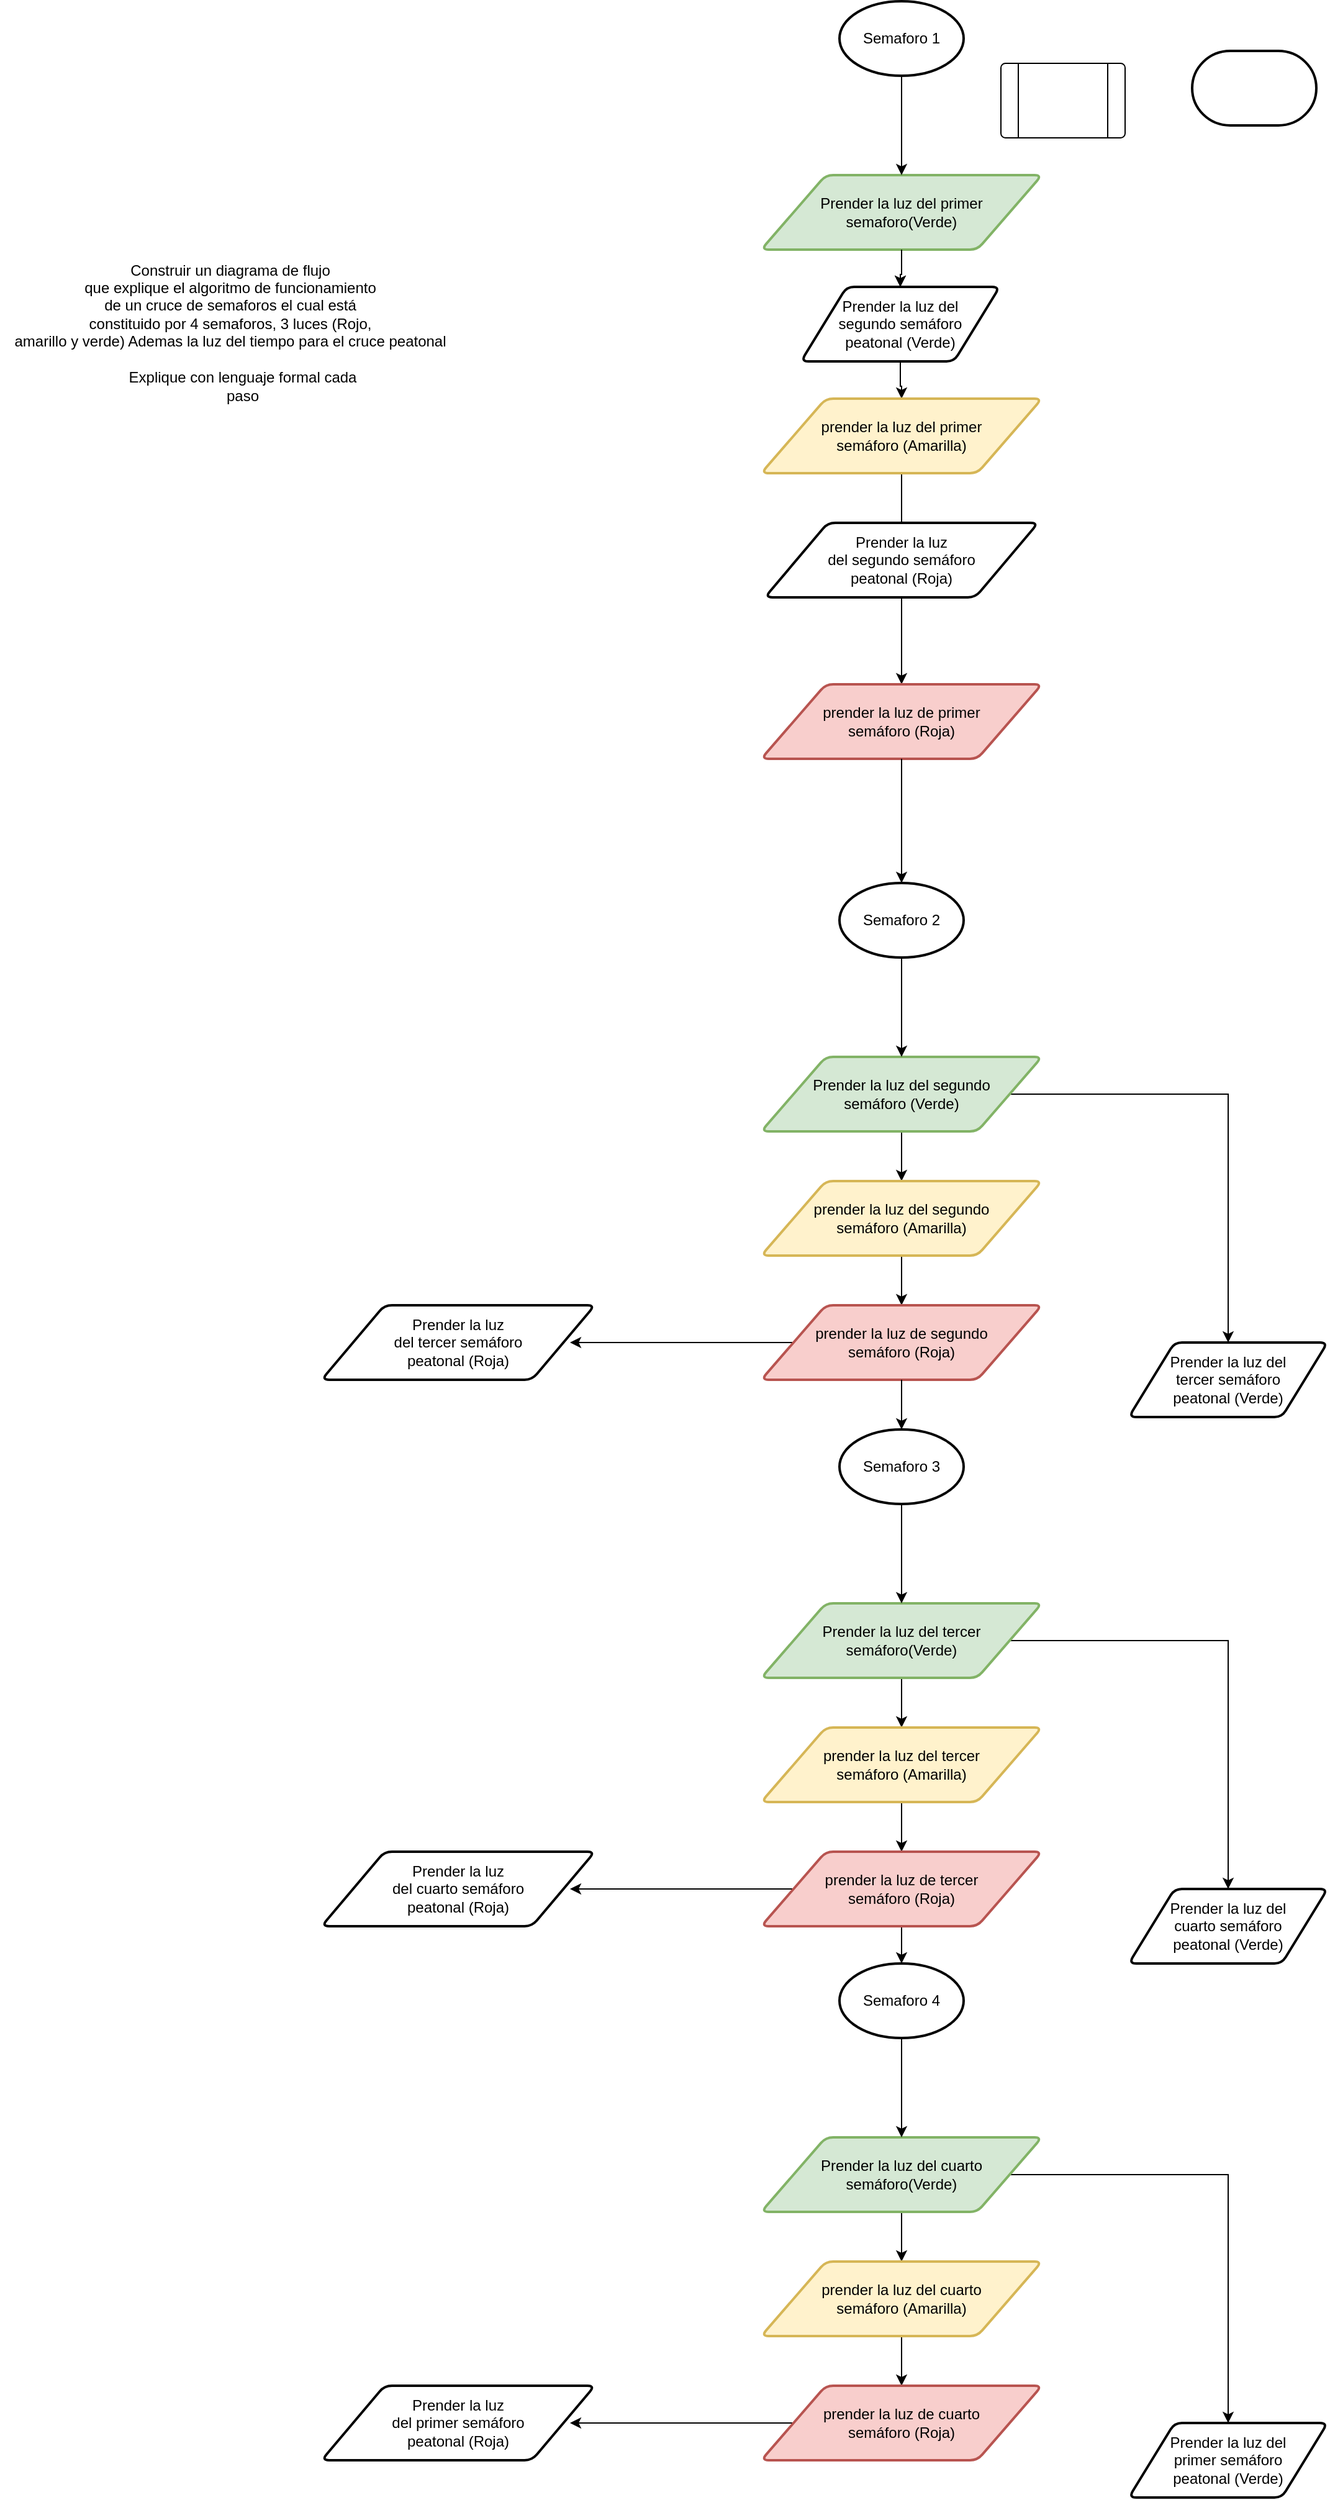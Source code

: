 <mxfile version="24.7.17" pages="2">
  <diagram name="Página-1" id="ZYOgfnYUkl0IyrpCrmTy">
    <mxGraphModel dx="2138" dy="1827" grid="1" gridSize="10" guides="1" tooltips="1" connect="1" arrows="1" fold="1" page="1" pageScale="1" pageWidth="827" pageHeight="1169" math="0" shadow="0">
      <root>
        <mxCell id="0" />
        <mxCell id="1" parent="0" />
        <mxCell id="VQxIy5oKjTjXK29pPRl6-27" value="" style="edgeStyle=orthogonalEdgeStyle;rounded=0;orthogonalLoop=1;jettySize=auto;html=1;" parent="1" source="VQxIy5oKjTjXK29pPRl6-36" target="VQxIy5oKjTjXK29pPRl6-13" edge="1">
          <mxGeometry relative="1" as="geometry" />
        </mxCell>
        <mxCell id="VQxIy5oKjTjXK29pPRl6-35" style="edgeStyle=orthogonalEdgeStyle;rounded=0;orthogonalLoop=1;jettySize=auto;html=1;" parent="1" source="VQxIy5oKjTjXK29pPRl6-8" target="VQxIy5oKjTjXK29pPRl6-36" edge="1">
          <mxGeometry relative="1" as="geometry">
            <mxPoint x="719" y="170" as="targetPoint" />
          </mxGeometry>
        </mxCell>
        <mxCell id="VQxIy5oKjTjXK29pPRl6-8" value="Prender la luz del primer&lt;div&gt;&lt;span style=&quot;background-color: initial;&quot;&gt;semaforo(Verde)&lt;/span&gt;&lt;/div&gt;" style="shape=parallelogram;html=1;strokeWidth=2;perimeter=parallelogramPerimeter;whiteSpace=wrap;rounded=1;arcSize=12;size=0.23;fillColor=#d5e8d4;strokeColor=#82b366;" parent="1" vertex="1">
          <mxGeometry x="363" y="-170" width="226" height="60" as="geometry" />
        </mxCell>
        <mxCell id="VQxIy5oKjTjXK29pPRl6-28" value="" style="edgeStyle=orthogonalEdgeStyle;rounded=0;orthogonalLoop=1;jettySize=auto;html=1;" parent="1" source="VQxIy5oKjTjXK29pPRl6-13" target="VQxIy5oKjTjXK29pPRl6-14" edge="1">
          <mxGeometry relative="1" as="geometry" />
        </mxCell>
        <mxCell id="VQxIy5oKjTjXK29pPRl6-13" value="prender la luz del primer&lt;div&gt;semáforo&amp;nbsp;&lt;span style=&quot;background-color: initial;&quot;&gt;(Amarilla)&lt;/span&gt;&lt;/div&gt;" style="shape=parallelogram;html=1;strokeWidth=2;perimeter=parallelogramPerimeter;whiteSpace=wrap;rounded=1;arcSize=12;size=0.23;fillColor=#fff2cc;strokeColor=#d6b656;" parent="1" vertex="1">
          <mxGeometry x="363" y="10" width="226" height="60" as="geometry" />
        </mxCell>
        <mxCell id="VQxIy5oKjTjXK29pPRl6-14" value="prender la luz de primer&lt;div&gt;semáforo&amp;nbsp;&lt;span style=&quot;background-color: initial;&quot;&gt;(Roja)&lt;/span&gt;&lt;/div&gt;" style="shape=parallelogram;html=1;strokeWidth=2;perimeter=parallelogramPerimeter;whiteSpace=wrap;rounded=1;arcSize=12;size=0.23;fillColor=#f8cecc;strokeColor=#b85450;" parent="1" vertex="1">
          <mxGeometry x="363" y="240" width="226" height="60" as="geometry" />
        </mxCell>
        <mxCell id="VQxIy5oKjTjXK29pPRl6-26" value="" style="edgeStyle=orthogonalEdgeStyle;rounded=0;orthogonalLoop=1;jettySize=auto;html=1;" parent="1" source="VQxIy5oKjTjXK29pPRl6-15" target="VQxIy5oKjTjXK29pPRl6-8" edge="1">
          <mxGeometry relative="1" as="geometry" />
        </mxCell>
        <mxCell id="VQxIy5oKjTjXK29pPRl6-15" value="Semaforo 1" style="strokeWidth=2;html=1;shape=mxgraph.flowchart.start_1;whiteSpace=wrap;" parent="1" vertex="1">
          <mxGeometry x="426" y="-310" width="100" height="60" as="geometry" />
        </mxCell>
        <mxCell id="VQxIy5oKjTjXK29pPRl6-24" value="Construir un diagrama de flujo&lt;div&gt;que explique el algoritmo de funcionamiento&lt;/div&gt;&lt;div&gt;de un cruce de semaforos el cual está&lt;/div&gt;&lt;div&gt;constituido por 4 semaforos, 3 luces (Rojo,&lt;/div&gt;&lt;div&gt;amarillo y verde) Ademas la luz del tiempo para el cruce peatonal&lt;/div&gt;" style="text;html=1;align=center;verticalAlign=middle;resizable=0;points=[];autosize=1;strokeColor=none;fillColor=none;" parent="1" vertex="1">
          <mxGeometry x="-250" y="-110" width="370" height="90" as="geometry" />
        </mxCell>
        <mxCell id="VQxIy5oKjTjXK29pPRl6-25" value="Explique con lenguaje formal cada&lt;div&gt;paso&lt;/div&gt;" style="text;html=1;align=center;verticalAlign=middle;resizable=0;points=[];autosize=1;strokeColor=none;fillColor=none;" parent="1" vertex="1">
          <mxGeometry x="-160" y="-20" width="210" height="40" as="geometry" />
        </mxCell>
        <mxCell id="VQxIy5oKjTjXK29pPRl6-30" value="" style="strokeWidth=2;html=1;shape=mxgraph.flowchart.terminator;whiteSpace=wrap;" parent="1" vertex="1">
          <mxGeometry x="710" y="-270" width="100" height="60" as="geometry" />
        </mxCell>
        <mxCell id="VQxIy5oKjTjXK29pPRl6-31" value="" style="verticalLabelPosition=bottom;verticalAlign=top;html=1;shape=process;whiteSpace=wrap;rounded=1;size=0.14;arcSize=6;" parent="1" vertex="1">
          <mxGeometry x="556" y="-260" width="100" height="60" as="geometry" />
        </mxCell>
        <mxCell id="VQxIy5oKjTjXK29pPRl6-38" value="Prender la luz&lt;div&gt;del segundo semáforo&lt;/div&gt;&lt;div&gt;peatonal (Roja)&lt;/div&gt;" style="shape=parallelogram;html=1;strokeWidth=2;perimeter=parallelogramPerimeter;whiteSpace=wrap;rounded=1;arcSize=12;size=0.23;" parent="1" vertex="1">
          <mxGeometry x="366" y="110" width="220" height="60" as="geometry" />
        </mxCell>
        <mxCell id="VQxIy5oKjTjXK29pPRl6-41" value="" style="edgeStyle=orthogonalEdgeStyle;rounded=0;orthogonalLoop=1;jettySize=auto;html=1;" parent="1" source="VQxIy5oKjTjXK29pPRl6-43" target="VQxIy5oKjTjXK29pPRl6-45" edge="1">
          <mxGeometry relative="1" as="geometry" />
        </mxCell>
        <mxCell id="VQxIy5oKjTjXK29pPRl6-42" style="edgeStyle=orthogonalEdgeStyle;rounded=0;orthogonalLoop=1;jettySize=auto;html=1;" parent="1" source="VQxIy5oKjTjXK29pPRl6-43" target="VQxIy5oKjTjXK29pPRl6-50" edge="1">
          <mxGeometry relative="1" as="geometry">
            <mxPoint x="719" y="800" as="targetPoint" />
          </mxGeometry>
        </mxCell>
        <mxCell id="VQxIy5oKjTjXK29pPRl6-43" value="Prender la luz del segundo&lt;br&gt;&lt;div&gt;&lt;span style=&quot;background-color: initial;&quot;&gt;semáforo&amp;nbsp;&lt;/span&gt;&lt;span style=&quot;background-color: initial;&quot;&gt;(Verde)&lt;/span&gt;&lt;/div&gt;" style="shape=parallelogram;html=1;strokeWidth=2;perimeter=parallelogramPerimeter;whiteSpace=wrap;rounded=1;arcSize=12;size=0.23;fillColor=#d5e8d4;strokeColor=#82b366;" parent="1" vertex="1">
          <mxGeometry x="363" y="540" width="226" height="60" as="geometry" />
        </mxCell>
        <mxCell id="VQxIy5oKjTjXK29pPRl6-44" value="" style="edgeStyle=orthogonalEdgeStyle;rounded=0;orthogonalLoop=1;jettySize=auto;html=1;" parent="1" source="VQxIy5oKjTjXK29pPRl6-45" target="VQxIy5oKjTjXK29pPRl6-47" edge="1">
          <mxGeometry relative="1" as="geometry" />
        </mxCell>
        <mxCell id="VQxIy5oKjTjXK29pPRl6-45" value="prender la luz del segundo&lt;div&gt;semáforo&amp;nbsp;&lt;span style=&quot;background-color: initial;&quot;&gt;(Amarilla)&lt;/span&gt;&lt;/div&gt;" style="shape=parallelogram;html=1;strokeWidth=2;perimeter=parallelogramPerimeter;whiteSpace=wrap;rounded=1;arcSize=12;size=0.23;fillColor=#fff2cc;strokeColor=#d6b656;" parent="1" vertex="1">
          <mxGeometry x="363" y="640" width="226" height="60" as="geometry" />
        </mxCell>
        <mxCell id="VQxIy5oKjTjXK29pPRl6-46" style="edgeStyle=orthogonalEdgeStyle;rounded=0;orthogonalLoop=1;jettySize=auto;html=1;exitX=0;exitY=0.5;exitDx=0;exitDy=0;" parent="1" source="VQxIy5oKjTjXK29pPRl6-47" edge="1">
          <mxGeometry relative="1" as="geometry">
            <mxPoint x="209" y="770" as="targetPoint" />
          </mxGeometry>
        </mxCell>
        <mxCell id="VQxIy5oKjTjXK29pPRl6-47" value="prender la luz de segundo&lt;div&gt;semáforo&amp;nbsp;&lt;span style=&quot;background-color: initial;&quot;&gt;(Roja)&lt;/span&gt;&lt;/div&gt;" style="shape=parallelogram;html=1;strokeWidth=2;perimeter=parallelogramPerimeter;whiteSpace=wrap;rounded=1;arcSize=12;size=0.23;fillColor=#f8cecc;strokeColor=#b85450;" parent="1" vertex="1">
          <mxGeometry x="363" y="740" width="226" height="60" as="geometry" />
        </mxCell>
        <mxCell id="VQxIy5oKjTjXK29pPRl6-48" value="" style="edgeStyle=orthogonalEdgeStyle;rounded=0;orthogonalLoop=1;jettySize=auto;html=1;" parent="1" source="VQxIy5oKjTjXK29pPRl6-49" target="VQxIy5oKjTjXK29pPRl6-43" edge="1">
          <mxGeometry relative="1" as="geometry" />
        </mxCell>
        <mxCell id="VQxIy5oKjTjXK29pPRl6-49" value="Semaforo 2" style="strokeWidth=2;html=1;shape=mxgraph.flowchart.start_1;whiteSpace=wrap;" parent="1" vertex="1">
          <mxGeometry x="426" y="400" width="100" height="60" as="geometry" />
        </mxCell>
        <mxCell id="VQxIy5oKjTjXK29pPRl6-50" value="Prender la luz del&lt;div&gt;tercer semáforo&lt;/div&gt;&lt;div&gt;peatonal (Verde)&lt;/div&gt;" style="shape=parallelogram;html=1;strokeWidth=2;perimeter=parallelogramPerimeter;whiteSpace=wrap;rounded=1;arcSize=12;size=0.23;" parent="1" vertex="1">
          <mxGeometry x="659" y="770" width="160" height="60" as="geometry" />
        </mxCell>
        <mxCell id="VQxIy5oKjTjXK29pPRl6-51" value="Prender la luz&lt;div&gt;del tercer semáforo&lt;/div&gt;&lt;div&gt;peatonal (Roja)&lt;/div&gt;" style="shape=parallelogram;html=1;strokeWidth=2;perimeter=parallelogramPerimeter;whiteSpace=wrap;rounded=1;arcSize=12;size=0.23;" parent="1" vertex="1">
          <mxGeometry x="9" y="740" width="220" height="60" as="geometry" />
        </mxCell>
        <mxCell id="VQxIy5oKjTjXK29pPRl6-55" style="edgeStyle=orthogonalEdgeStyle;rounded=0;orthogonalLoop=1;jettySize=auto;html=1;exitX=0.5;exitY=1;exitDx=0;exitDy=0;entryX=0.5;entryY=0;entryDx=0;entryDy=0;entryPerimeter=0;" parent="1" source="VQxIy5oKjTjXK29pPRl6-14" target="VQxIy5oKjTjXK29pPRl6-49" edge="1">
          <mxGeometry relative="1" as="geometry" />
        </mxCell>
        <mxCell id="VQxIy5oKjTjXK29pPRl6-56" value="" style="edgeStyle=orthogonalEdgeStyle;rounded=0;orthogonalLoop=1;jettySize=auto;html=1;" parent="1" source="VQxIy5oKjTjXK29pPRl6-58" target="VQxIy5oKjTjXK29pPRl6-60" edge="1">
          <mxGeometry relative="1" as="geometry" />
        </mxCell>
        <mxCell id="VQxIy5oKjTjXK29pPRl6-57" style="edgeStyle=orthogonalEdgeStyle;rounded=0;orthogonalLoop=1;jettySize=auto;html=1;" parent="1" source="VQxIy5oKjTjXK29pPRl6-58" target="VQxIy5oKjTjXK29pPRl6-65" edge="1">
          <mxGeometry relative="1" as="geometry">
            <mxPoint x="719" y="1240" as="targetPoint" />
          </mxGeometry>
        </mxCell>
        <mxCell id="VQxIy5oKjTjXK29pPRl6-58" value="Prender la luz del tercer&lt;br&gt;&lt;div&gt;&lt;span style=&quot;background-color: initial;&quot;&gt;semáforo&lt;/span&gt;&lt;span style=&quot;background-color: initial;&quot;&gt;(Verde)&lt;/span&gt;&lt;/div&gt;" style="shape=parallelogram;html=1;strokeWidth=2;perimeter=parallelogramPerimeter;whiteSpace=wrap;rounded=1;arcSize=12;size=0.23;fillColor=#d5e8d4;strokeColor=#82b366;" parent="1" vertex="1">
          <mxGeometry x="363" y="980" width="226" height="60" as="geometry" />
        </mxCell>
        <mxCell id="VQxIy5oKjTjXK29pPRl6-59" value="" style="edgeStyle=orthogonalEdgeStyle;rounded=0;orthogonalLoop=1;jettySize=auto;html=1;" parent="1" source="VQxIy5oKjTjXK29pPRl6-60" target="VQxIy5oKjTjXK29pPRl6-62" edge="1">
          <mxGeometry relative="1" as="geometry" />
        </mxCell>
        <mxCell id="VQxIy5oKjTjXK29pPRl6-60" value="prender la luz del tercer&lt;div&gt;semáforo&amp;nbsp;&lt;span style=&quot;background-color: initial;&quot;&gt;(Amarilla)&lt;/span&gt;&lt;/div&gt;" style="shape=parallelogram;html=1;strokeWidth=2;perimeter=parallelogramPerimeter;whiteSpace=wrap;rounded=1;arcSize=12;size=0.23;fillColor=#fff2cc;strokeColor=#d6b656;" parent="1" vertex="1">
          <mxGeometry x="363" y="1080" width="226" height="60" as="geometry" />
        </mxCell>
        <mxCell id="VQxIy5oKjTjXK29pPRl6-61" style="edgeStyle=orthogonalEdgeStyle;rounded=0;orthogonalLoop=1;jettySize=auto;html=1;exitX=0;exitY=0.5;exitDx=0;exitDy=0;" parent="1" source="VQxIy5oKjTjXK29pPRl6-62" edge="1">
          <mxGeometry relative="1" as="geometry">
            <mxPoint x="209" y="1210" as="targetPoint" />
          </mxGeometry>
        </mxCell>
        <mxCell id="VQxIy5oKjTjXK29pPRl6-79" value="" style="edgeStyle=orthogonalEdgeStyle;rounded=0;orthogonalLoop=1;jettySize=auto;html=1;" parent="1" source="VQxIy5oKjTjXK29pPRl6-62" target="VQxIy5oKjTjXK29pPRl6-76" edge="1">
          <mxGeometry relative="1" as="geometry" />
        </mxCell>
        <mxCell id="VQxIy5oKjTjXK29pPRl6-62" value="prender la luz de tercer&lt;div&gt;semáforo&amp;nbsp;&lt;span style=&quot;background-color: initial;&quot;&gt;(Roja)&lt;/span&gt;&lt;/div&gt;" style="shape=parallelogram;html=1;strokeWidth=2;perimeter=parallelogramPerimeter;whiteSpace=wrap;rounded=1;arcSize=12;size=0.23;fillColor=#f8cecc;strokeColor=#b85450;" parent="1" vertex="1">
          <mxGeometry x="363" y="1180" width="226" height="60" as="geometry" />
        </mxCell>
        <mxCell id="VQxIy5oKjTjXK29pPRl6-63" value="" style="edgeStyle=orthogonalEdgeStyle;rounded=0;orthogonalLoop=1;jettySize=auto;html=1;" parent="1" source="VQxIy5oKjTjXK29pPRl6-64" target="VQxIy5oKjTjXK29pPRl6-58" edge="1">
          <mxGeometry relative="1" as="geometry" />
        </mxCell>
        <mxCell id="VQxIy5oKjTjXK29pPRl6-64" value="Semaforo 3" style="strokeWidth=2;html=1;shape=mxgraph.flowchart.start_1;whiteSpace=wrap;" parent="1" vertex="1">
          <mxGeometry x="426" y="840" width="100" height="60" as="geometry" />
        </mxCell>
        <mxCell id="VQxIy5oKjTjXK29pPRl6-65" value="Prender la luz del&lt;div&gt;cuarto semáforo&lt;/div&gt;&lt;div&gt;peatonal (Verde)&lt;/div&gt;" style="shape=parallelogram;html=1;strokeWidth=2;perimeter=parallelogramPerimeter;whiteSpace=wrap;rounded=1;arcSize=12;size=0.23;" parent="1" vertex="1">
          <mxGeometry x="659" y="1210" width="160" height="60" as="geometry" />
        </mxCell>
        <mxCell id="VQxIy5oKjTjXK29pPRl6-66" value="Prender la luz&lt;div&gt;del cuarto semáforo&lt;/div&gt;&lt;div&gt;peatonal (Roja)&lt;/div&gt;" style="shape=parallelogram;html=1;strokeWidth=2;perimeter=parallelogramPerimeter;whiteSpace=wrap;rounded=1;arcSize=12;size=0.23;" parent="1" vertex="1">
          <mxGeometry x="9" y="1180" width="220" height="60" as="geometry" />
        </mxCell>
        <mxCell id="VQxIy5oKjTjXK29pPRl6-67" style="edgeStyle=orthogonalEdgeStyle;rounded=0;orthogonalLoop=1;jettySize=auto;html=1;exitX=0.5;exitY=1;exitDx=0;exitDy=0;entryX=0.5;entryY=0;entryDx=0;entryDy=0;entryPerimeter=0;" parent="1" source="VQxIy5oKjTjXK29pPRl6-47" target="VQxIy5oKjTjXK29pPRl6-64" edge="1">
          <mxGeometry relative="1" as="geometry" />
        </mxCell>
        <mxCell id="VQxIy5oKjTjXK29pPRl6-68" value="" style="edgeStyle=orthogonalEdgeStyle;rounded=0;orthogonalLoop=1;jettySize=auto;html=1;" parent="1" source="VQxIy5oKjTjXK29pPRl6-70" target="VQxIy5oKjTjXK29pPRl6-72" edge="1">
          <mxGeometry relative="1" as="geometry" />
        </mxCell>
        <mxCell id="VQxIy5oKjTjXK29pPRl6-69" style="edgeStyle=orthogonalEdgeStyle;rounded=0;orthogonalLoop=1;jettySize=auto;html=1;" parent="1" source="VQxIy5oKjTjXK29pPRl6-70" target="VQxIy5oKjTjXK29pPRl6-77" edge="1">
          <mxGeometry relative="1" as="geometry">
            <mxPoint x="719" y="1670" as="targetPoint" />
          </mxGeometry>
        </mxCell>
        <mxCell id="VQxIy5oKjTjXK29pPRl6-70" value="Prender la luz del cuarto&lt;br&gt;&lt;div&gt;&lt;span style=&quot;background-color: initial;&quot;&gt;semáforo&lt;/span&gt;&lt;span style=&quot;background-color: initial;&quot;&gt;(Verde)&lt;/span&gt;&lt;/div&gt;" style="shape=parallelogram;html=1;strokeWidth=2;perimeter=parallelogramPerimeter;whiteSpace=wrap;rounded=1;arcSize=12;size=0.23;fillColor=#d5e8d4;strokeColor=#82b366;" parent="1" vertex="1">
          <mxGeometry x="363" y="1410" width="226" height="60" as="geometry" />
        </mxCell>
        <mxCell id="VQxIy5oKjTjXK29pPRl6-71" value="" style="edgeStyle=orthogonalEdgeStyle;rounded=0;orthogonalLoop=1;jettySize=auto;html=1;" parent="1" source="VQxIy5oKjTjXK29pPRl6-72" target="VQxIy5oKjTjXK29pPRl6-74" edge="1">
          <mxGeometry relative="1" as="geometry" />
        </mxCell>
        <mxCell id="VQxIy5oKjTjXK29pPRl6-72" value="prender la luz del cuarto&lt;div&gt;semáforo&amp;nbsp;&lt;span style=&quot;background-color: initial;&quot;&gt;(Amarilla)&lt;/span&gt;&lt;/div&gt;" style="shape=parallelogram;html=1;strokeWidth=2;perimeter=parallelogramPerimeter;whiteSpace=wrap;rounded=1;arcSize=12;size=0.23;fillColor=#fff2cc;strokeColor=#d6b656;" parent="1" vertex="1">
          <mxGeometry x="363" y="1510" width="226" height="60" as="geometry" />
        </mxCell>
        <mxCell id="VQxIy5oKjTjXK29pPRl6-73" style="edgeStyle=orthogonalEdgeStyle;rounded=0;orthogonalLoop=1;jettySize=auto;html=1;exitX=0;exitY=0.5;exitDx=0;exitDy=0;" parent="1" source="VQxIy5oKjTjXK29pPRl6-74" edge="1">
          <mxGeometry relative="1" as="geometry">
            <mxPoint x="209" y="1640" as="targetPoint" />
          </mxGeometry>
        </mxCell>
        <mxCell id="VQxIy5oKjTjXK29pPRl6-74" value="prender la luz de cuarto&lt;div&gt;semáforo&amp;nbsp;&lt;span style=&quot;background-color: initial;&quot;&gt;(Roja)&lt;/span&gt;&lt;/div&gt;" style="shape=parallelogram;html=1;strokeWidth=2;perimeter=parallelogramPerimeter;whiteSpace=wrap;rounded=1;arcSize=12;size=0.23;fillColor=#f8cecc;strokeColor=#b85450;" parent="1" vertex="1">
          <mxGeometry x="363" y="1610" width="226" height="60" as="geometry" />
        </mxCell>
        <mxCell id="VQxIy5oKjTjXK29pPRl6-75" value="" style="edgeStyle=orthogonalEdgeStyle;rounded=0;orthogonalLoop=1;jettySize=auto;html=1;" parent="1" source="VQxIy5oKjTjXK29pPRl6-76" target="VQxIy5oKjTjXK29pPRl6-70" edge="1">
          <mxGeometry relative="1" as="geometry" />
        </mxCell>
        <mxCell id="VQxIy5oKjTjXK29pPRl6-76" value="Semaforo 4" style="strokeWidth=2;html=1;shape=mxgraph.flowchart.start_1;whiteSpace=wrap;" parent="1" vertex="1">
          <mxGeometry x="426" y="1270" width="100" height="60" as="geometry" />
        </mxCell>
        <mxCell id="VQxIy5oKjTjXK29pPRl6-77" value="Prender la luz del&lt;div&gt;primer semáforo&lt;/div&gt;&lt;div&gt;peatonal (Verde)&lt;/div&gt;" style="shape=parallelogram;html=1;strokeWidth=2;perimeter=parallelogramPerimeter;whiteSpace=wrap;rounded=1;arcSize=12;size=0.23;" parent="1" vertex="1">
          <mxGeometry x="659" y="1640" width="160" height="60" as="geometry" />
        </mxCell>
        <mxCell id="VQxIy5oKjTjXK29pPRl6-78" value="Prender la luz&lt;div&gt;del primer semáforo&lt;/div&gt;&lt;div&gt;peatonal (Roja)&lt;/div&gt;" style="shape=parallelogram;html=1;strokeWidth=2;perimeter=parallelogramPerimeter;whiteSpace=wrap;rounded=1;arcSize=12;size=0.23;" parent="1" vertex="1">
          <mxGeometry x="9" y="1610" width="220" height="60" as="geometry" />
        </mxCell>
        <mxCell id="pNOMXDypmXr5SicLwE-0-1" value="" style="edgeStyle=orthogonalEdgeStyle;rounded=0;orthogonalLoop=1;jettySize=auto;html=1;" edge="1" parent="1" source="VQxIy5oKjTjXK29pPRl6-8" target="VQxIy5oKjTjXK29pPRl6-36">
          <mxGeometry relative="1" as="geometry">
            <mxPoint x="476" y="-110" as="sourcePoint" />
            <mxPoint x="476" y="10" as="targetPoint" />
          </mxGeometry>
        </mxCell>
        <mxCell id="VQxIy5oKjTjXK29pPRl6-36" value="Prender la luz del&lt;div&gt;segundo semáforo&lt;/div&gt;&lt;div&gt;peatonal (Verde)&lt;/div&gt;" style="shape=parallelogram;html=1;strokeWidth=2;perimeter=parallelogramPerimeter;whiteSpace=wrap;rounded=1;arcSize=12;size=0.23;" parent="1" vertex="1">
          <mxGeometry x="395" y="-80" width="160" height="60" as="geometry" />
        </mxCell>
      </root>
    </mxGraphModel>
  </diagram>
  <diagram id="CJe_sSOzjOwtuBVg-zHX" name="Página-2">
    <mxGraphModel dx="1114" dy="616" grid="1" gridSize="10" guides="1" tooltips="1" connect="1" arrows="1" fold="1" page="1" pageScale="1" pageWidth="827" pageHeight="1169" math="0" shadow="0">
      <root>
        <mxCell id="0" />
        <mxCell id="1" parent="0" />
        <mxCell id="UO-gYEfSbOkWbIjwykDA-3" style="edgeStyle=orthogonalEdgeStyle;rounded=0;orthogonalLoop=1;jettySize=auto;html=1;exitX=0.5;exitY=1;exitDx=0;exitDy=0;exitPerimeter=0;entryX=0.5;entryY=0;entryDx=0;entryDy=0;" edge="1" parent="1" source="UO-gYEfSbOkWbIjwykDA-1" target="UO-gYEfSbOkWbIjwykDA-2">
          <mxGeometry relative="1" as="geometry" />
        </mxCell>
        <mxCell id="UO-gYEfSbOkWbIjwykDA-1" value="Iniciar" style="strokeWidth=2;html=1;shape=mxgraph.flowchart.start_1;whiteSpace=wrap;" vertex="1" parent="1">
          <mxGeometry x="364" y="110" width="100" height="60" as="geometry" />
        </mxCell>
        <mxCell id="UO-gYEfSbOkWbIjwykDA-7" value="" style="edgeStyle=orthogonalEdgeStyle;rounded=0;orthogonalLoop=1;jettySize=auto;html=1;" edge="1" parent="1" source="UO-gYEfSbOkWbIjwykDA-2" target="UO-gYEfSbOkWbIjwykDA-6">
          <mxGeometry relative="1" as="geometry" />
        </mxCell>
        <mxCell id="UO-gYEfSbOkWbIjwykDA-2" value="Luz verde en semáforo 1" style="shape=parallelogram;html=1;strokeWidth=2;perimeter=parallelogramPerimeter;whiteSpace=wrap;rounded=1;arcSize=12;size=0.23;" vertex="1" parent="1">
          <mxGeometry x="317" y="230" width="194" height="100" as="geometry" />
        </mxCell>
        <mxCell id="UO-gYEfSbOkWbIjwykDA-12" value="" style="edgeStyle=orthogonalEdgeStyle;rounded=0;orthogonalLoop=1;jettySize=auto;html=1;" edge="1" parent="1" source="UO-gYEfSbOkWbIjwykDA-6" target="UO-gYEfSbOkWbIjwykDA-10">
          <mxGeometry relative="1" as="geometry" />
        </mxCell>
        <mxCell id="UO-gYEfSbOkWbIjwykDA-6" value="Luz verde en semáforo&lt;div&gt;peatonal 2&lt;/div&gt;" style="shape=parallelogram;html=1;strokeWidth=2;perimeter=parallelogramPerimeter;whiteSpace=wrap;rounded=1;arcSize=12;size=0.23;" vertex="1" parent="1">
          <mxGeometry x="317" y="380" width="194" height="100" as="geometry" />
        </mxCell>
        <mxCell id="UO-gYEfSbOkWbIjwykDA-14" value="" style="edgeStyle=orthogonalEdgeStyle;rounded=0;orthogonalLoop=1;jettySize=auto;html=1;" edge="1" parent="1" source="UO-gYEfSbOkWbIjwykDA-10" target="UO-gYEfSbOkWbIjwykDA-13">
          <mxGeometry relative="1" as="geometry" />
        </mxCell>
        <mxCell id="UO-gYEfSbOkWbIjwykDA-10" value="Esperar 27 segundos" style="strokeWidth=2;html=1;shape=mxgraph.flowchart.delay;whiteSpace=wrap;" vertex="1" parent="1">
          <mxGeometry x="364" y="520" width="100" height="60" as="geometry" />
        </mxCell>
        <mxCell id="UO-gYEfSbOkWbIjwykDA-16" value="" style="edgeStyle=orthogonalEdgeStyle;rounded=0;orthogonalLoop=1;jettySize=auto;html=1;" edge="1" parent="1" source="UO-gYEfSbOkWbIjwykDA-13" target="UO-gYEfSbOkWbIjwykDA-15">
          <mxGeometry relative="1" as="geometry" />
        </mxCell>
        <mxCell id="UO-gYEfSbOkWbIjwykDA-13" value="&lt;span style=&quot;font-weight: normal;&quot;&gt;Prender luz amarilla en&amp;nbsp;&lt;/span&gt;&lt;div&gt;&lt;span style=&quot;font-weight: normal;&quot;&gt;el primer semáforo&lt;/span&gt;&lt;/div&gt;" style="shape=parallelogram;html=1;strokeWidth=2;perimeter=parallelogramPerimeter;whiteSpace=wrap;rounded=1;arcSize=12;size=0.23;fontStyle=1" vertex="1" parent="1">
          <mxGeometry x="317" y="620" width="194" height="100" as="geometry" />
        </mxCell>
        <mxCell id="UO-gYEfSbOkWbIjwykDA-18" value="" style="edgeStyle=orthogonalEdgeStyle;rounded=0;orthogonalLoop=1;jettySize=auto;html=1;" edge="1" parent="1" source="UO-gYEfSbOkWbIjwykDA-15" target="UO-gYEfSbOkWbIjwykDA-17">
          <mxGeometry relative="1" as="geometry" />
        </mxCell>
        <mxCell id="UO-gYEfSbOkWbIjwykDA-15" value="Esperar 3 segundos" style="strokeWidth=2;html=1;shape=mxgraph.flowchart.delay;whiteSpace=wrap;" vertex="1" parent="1">
          <mxGeometry x="364" y="760" width="100" height="60" as="geometry" />
        </mxCell>
        <mxCell id="UO-gYEfSbOkWbIjwykDA-20" value="" style="edgeStyle=orthogonalEdgeStyle;rounded=0;orthogonalLoop=1;jettySize=auto;html=1;" edge="1" parent="1" source="UO-gYEfSbOkWbIjwykDA-17" target="UO-gYEfSbOkWbIjwykDA-19">
          <mxGeometry relative="1" as="geometry" />
        </mxCell>
        <mxCell id="UO-gYEfSbOkWbIjwykDA-17" value="Prender luz roja del&amp;nbsp;&lt;div&gt;primer semáforo&lt;/div&gt;" style="shape=parallelogram;html=1;strokeWidth=2;perimeter=parallelogramPerimeter;whiteSpace=wrap;rounded=1;arcSize=12;size=0.23;" vertex="1" parent="1">
          <mxGeometry x="317" y="860" width="194" height="100" as="geometry" />
        </mxCell>
        <mxCell id="UO-gYEfSbOkWbIjwykDA-23" value="" style="edgeStyle=orthogonalEdgeStyle;rounded=0;orthogonalLoop=1;jettySize=auto;html=1;" edge="1" parent="1" source="UO-gYEfSbOkWbIjwykDA-19" target="UO-gYEfSbOkWbIjwykDA-22">
          <mxGeometry relative="1" as="geometry" />
        </mxCell>
        <mxCell id="UO-gYEfSbOkWbIjwykDA-19" value="Prender luz roja en&amp;nbsp;&lt;div&gt;el segundo semáforo&lt;/div&gt;" style="shape=parallelogram;html=1;strokeWidth=2;perimeter=parallelogramPerimeter;whiteSpace=wrap;rounded=1;arcSize=12;size=0.23;" vertex="1" parent="1">
          <mxGeometry x="317" y="1000" width="194" height="100" as="geometry" />
        </mxCell>
        <mxCell id="UO-gYEfSbOkWbIjwykDA-37" value="" style="edgeStyle=orthogonalEdgeStyle;rounded=0;orthogonalLoop=1;jettySize=auto;html=1;" edge="1" parent="1" source="UO-gYEfSbOkWbIjwykDA-22" target="UO-gYEfSbOkWbIjwykDA-25">
          <mxGeometry relative="1" as="geometry" />
        </mxCell>
        <mxCell id="UO-gYEfSbOkWbIjwykDA-22" value="Esperar 27 segundos" style="strokeWidth=2;html=1;shape=mxgraph.flowchart.delay;whiteSpace=wrap;" vertex="1" parent="1">
          <mxGeometry x="364" y="1140" width="100" height="60" as="geometry" />
        </mxCell>
        <mxCell id="UO-gYEfSbOkWbIjwykDA-24" value="" style="edgeStyle=orthogonalEdgeStyle;rounded=0;orthogonalLoop=1;jettySize=auto;html=1;" edge="1" parent="1" source="UO-gYEfSbOkWbIjwykDA-25" target="UO-gYEfSbOkWbIjwykDA-27">
          <mxGeometry relative="1" as="geometry" />
        </mxCell>
        <mxCell id="UO-gYEfSbOkWbIjwykDA-25" value="Luz verde en semáforo 2" style="shape=parallelogram;html=1;strokeWidth=2;perimeter=parallelogramPerimeter;whiteSpace=wrap;rounded=1;arcSize=12;size=0.23;" vertex="1" parent="1">
          <mxGeometry x="317" y="1240" width="194" height="100" as="geometry" />
        </mxCell>
        <mxCell id="UO-gYEfSbOkWbIjwykDA-26" value="" style="edgeStyle=orthogonalEdgeStyle;rounded=0;orthogonalLoop=1;jettySize=auto;html=1;" edge="1" parent="1" source="UO-gYEfSbOkWbIjwykDA-27" target="UO-gYEfSbOkWbIjwykDA-29">
          <mxGeometry relative="1" as="geometry" />
        </mxCell>
        <mxCell id="UO-gYEfSbOkWbIjwykDA-27" value="Luz verde en semáforo&lt;div&gt;peatonal 3&lt;/div&gt;" style="shape=parallelogram;html=1;strokeWidth=2;perimeter=parallelogramPerimeter;whiteSpace=wrap;rounded=1;arcSize=12;size=0.23;" vertex="1" parent="1">
          <mxGeometry x="317" y="1390" width="194" height="100" as="geometry" />
        </mxCell>
        <mxCell id="UO-gYEfSbOkWbIjwykDA-28" value="" style="edgeStyle=orthogonalEdgeStyle;rounded=0;orthogonalLoop=1;jettySize=auto;html=1;" edge="1" parent="1" source="UO-gYEfSbOkWbIjwykDA-29" target="UO-gYEfSbOkWbIjwykDA-31">
          <mxGeometry relative="1" as="geometry" />
        </mxCell>
        <mxCell id="UO-gYEfSbOkWbIjwykDA-29" value="Esperar 27 segundos" style="strokeWidth=2;html=1;shape=mxgraph.flowchart.delay;whiteSpace=wrap;" vertex="1" parent="1">
          <mxGeometry x="364" y="1530" width="100" height="60" as="geometry" />
        </mxCell>
        <mxCell id="UO-gYEfSbOkWbIjwykDA-30" value="" style="edgeStyle=orthogonalEdgeStyle;rounded=0;orthogonalLoop=1;jettySize=auto;html=1;" edge="1" parent="1" source="UO-gYEfSbOkWbIjwykDA-31" target="UO-gYEfSbOkWbIjwykDA-33">
          <mxGeometry relative="1" as="geometry" />
        </mxCell>
        <mxCell id="UO-gYEfSbOkWbIjwykDA-31" value="&lt;span style=&quot;font-weight: normal;&quot;&gt;Prender luz amarilla en&amp;nbsp;&lt;/span&gt;&lt;div&gt;&lt;span style=&quot;font-weight: normal;&quot;&gt;el segundo semáforo&lt;/span&gt;&lt;/div&gt;" style="shape=parallelogram;html=1;strokeWidth=2;perimeter=parallelogramPerimeter;whiteSpace=wrap;rounded=1;arcSize=12;size=0.23;fontStyle=1" vertex="1" parent="1">
          <mxGeometry x="317" y="1630" width="194" height="100" as="geometry" />
        </mxCell>
        <mxCell id="UO-gYEfSbOkWbIjwykDA-32" value="" style="edgeStyle=orthogonalEdgeStyle;rounded=0;orthogonalLoop=1;jettySize=auto;html=1;" edge="1" parent="1" source="UO-gYEfSbOkWbIjwykDA-33" target="UO-gYEfSbOkWbIjwykDA-35">
          <mxGeometry relative="1" as="geometry" />
        </mxCell>
        <mxCell id="UO-gYEfSbOkWbIjwykDA-33" value="Esperar 3 segundos" style="strokeWidth=2;html=1;shape=mxgraph.flowchart.delay;whiteSpace=wrap;" vertex="1" parent="1">
          <mxGeometry x="364" y="1770" width="100" height="60" as="geometry" />
        </mxCell>
        <mxCell id="UO-gYEfSbOkWbIjwykDA-34" value="" style="edgeStyle=orthogonalEdgeStyle;rounded=0;orthogonalLoop=1;jettySize=auto;html=1;" edge="1" parent="1" source="UO-gYEfSbOkWbIjwykDA-35" target="UO-gYEfSbOkWbIjwykDA-36">
          <mxGeometry relative="1" as="geometry" />
        </mxCell>
        <mxCell id="UO-gYEfSbOkWbIjwykDA-35" value="Prender luz roja del&amp;nbsp;&lt;div&gt;segundo semáforo&lt;/div&gt;" style="shape=parallelogram;html=1;strokeWidth=2;perimeter=parallelogramPerimeter;whiteSpace=wrap;rounded=1;arcSize=12;size=0.23;" vertex="1" parent="1">
          <mxGeometry x="317" y="1870" width="194" height="100" as="geometry" />
        </mxCell>
        <mxCell id="UO-gYEfSbOkWbIjwykDA-36" value="Prender luz roja en&amp;nbsp;&lt;div&gt;el tercer semáforo&lt;/div&gt;" style="shape=parallelogram;html=1;strokeWidth=2;perimeter=parallelogramPerimeter;whiteSpace=wrap;rounded=1;arcSize=12;size=0.23;" vertex="1" parent="1">
          <mxGeometry x="317" y="2010" width="194" height="100" as="geometry" />
        </mxCell>
      </root>
    </mxGraphModel>
  </diagram>
</mxfile>
